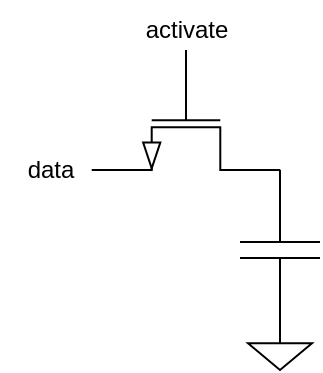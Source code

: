 <mxfile version="20.2.8" type="device"><diagram id="b94DRaayhQCsJ39SAbrD" name="Page-1"><mxGraphModel dx="405" dy="283" grid="1" gridSize="10" guides="1" tooltips="1" connect="1" arrows="1" fold="1" page="1" pageScale="1" pageWidth="850" pageHeight="1100" math="0" shadow="0"><root><mxCell id="0"/><mxCell id="1" parent="0"/><mxCell id="RlXzkjLT8Rt_6l-7GIvP-1" value="" style="pointerEvents=1;verticalLabelPosition=bottom;shadow=0;dashed=0;align=center;html=1;verticalAlign=top;shape=mxgraph.electrical.capacitors.capacitor_1;direction=south;" parent="1" vertex="1"><mxGeometry x="460" y="560" width="40" height="80" as="geometry"/></mxCell><mxCell id="RlXzkjLT8Rt_6l-7GIvP-2" value="" style="pointerEvents=1;verticalLabelPosition=bottom;shadow=0;dashed=0;align=center;html=1;verticalAlign=top;shape=mxgraph.electrical.signal_sources.signal_ground;" parent="1" vertex="1"><mxGeometry x="464" y="640" width="32" height="20" as="geometry"/></mxCell><mxCell id="Ocf6rocn_LTEN_PDuZOv-2" value="" style="verticalLabelPosition=bottom;shadow=0;dashed=0;align=center;html=1;verticalAlign=top;shape=mxgraph.electrical.transistors.nmos;pointerEvents=1;direction=south;" vertex="1" parent="1"><mxGeometry x="383" y="500" width="100" height="60" as="geometry"/></mxCell><mxCell id="Ocf6rocn_LTEN_PDuZOv-3" value="data" style="text;html=1;align=center;verticalAlign=middle;resizable=0;points=[];autosize=1;strokeColor=none;fillColor=none;" vertex="1" parent="1"><mxGeometry x="340" y="545" width="50" height="30" as="geometry"/></mxCell><mxCell id="Ocf6rocn_LTEN_PDuZOv-4" value="activate" style="text;html=1;align=center;verticalAlign=middle;resizable=0;points=[];autosize=1;strokeColor=none;fillColor=none;" vertex="1" parent="1"><mxGeometry x="403" y="475" width="60" height="30" as="geometry"/></mxCell></root></mxGraphModel></diagram></mxfile>